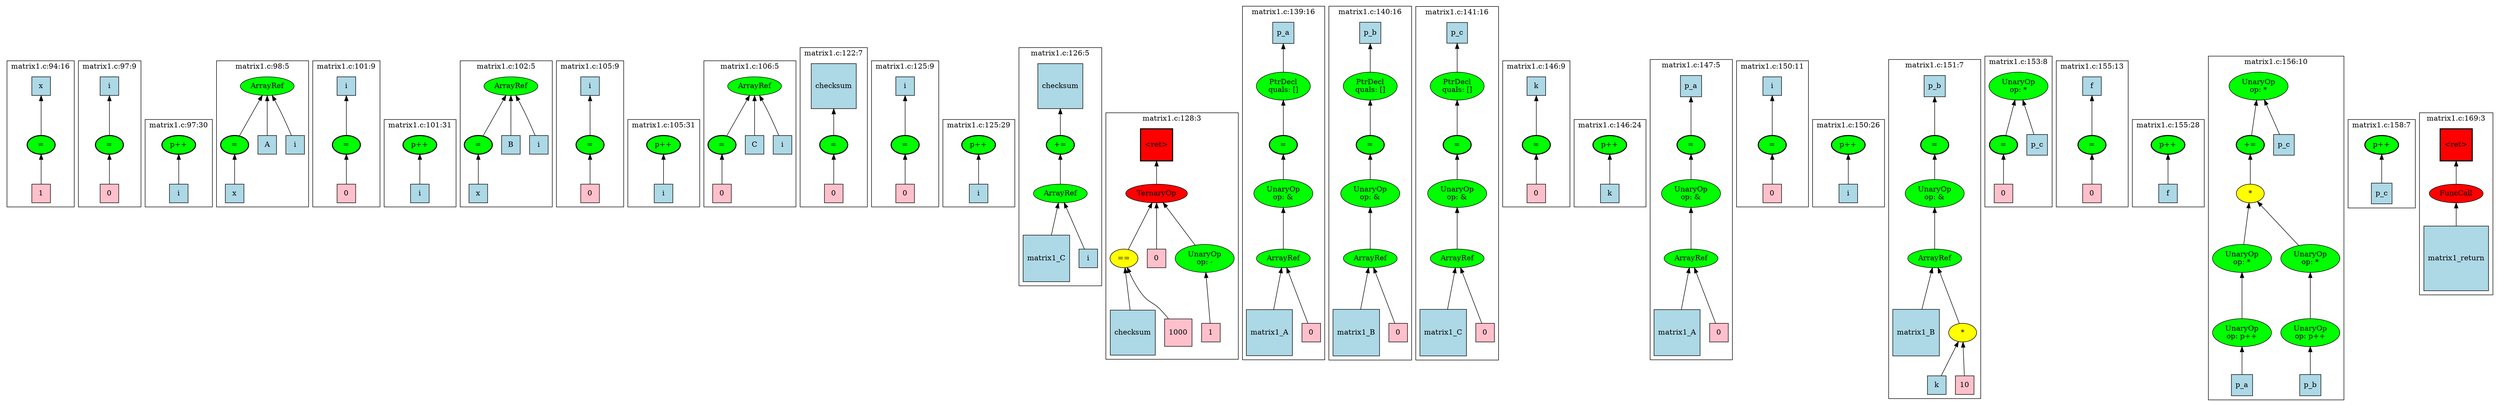strict graph "" {
	graph [bb="0,0,4185,696.74",
		newrank=true
	];
	node [label="\N"];
	{
		graph [rank=same,
			rankdir=LR
		];
		rank2	[height=0.5,
			label="",
			pos="0.5,448.24",
			style=invis,
			width=0.013889];
		86	[fillcolor=green,
			height=0.5,
			label="=",
			pos="62.5,448.24",
			style="filled,bold",
			width=0.75];
		rank2 -- 86	[pos="1.4688,448.24 12.753,448.24 24.038,448.24 35.322,448.24",
			style=invis];
		92	[fillcolor=green,
			height=0.5,
			label="=",
			pos="169.5,448.24",
			style="filled,bold",
			width=0.75];
		86 -- 92	[pos="89.668,448.24 107.24,448.24 124.8,448.24 142.37,448.24",
			style=invis];
		100	[fillcolor=green,
			height=0.5,
			label="p++",
			pos="278.5,448.24",
			style="filled,bold",
			width=0.75];
		92 -- 100	[pos="196.75,448.24 214.95,448.24 233.15,448.24 251.36,448.24",
			style=invis];
		102	[fillcolor=green,
			height=0.5,
			label="=",
			pos="373.5,448.24",
			style="filled,bold",
			width=0.75];
		100 -- 102	[pos="305.59,448.24 319.21,448.24 332.82,448.24 346.44,448.24",
			style=invis];
		109	[fillcolor=green,
			height=0.5,
			label="=",
			pos="576.5,448.24",
			style="filled,bold",
			width=0.75];
		102 -- 109	[pos="381.65,465.6 387.89,477.36 397.47,492.55 409.5,502.74 412.84,505.57 414.22,505.83 418.5,506.74 438.72,511.03 491.28,511.03 511.5,\
506.74 535.11,501.73 554.47,480.38 565.75,464.91",
			style=invis];
		117	[fillcolor=green,
			height=0.5,
			label="p++",
			pos="691.5,448.24",
			style="filled,bold",
			width=0.75];
		109 -- 117	[pos="603.9,448.24 624.09,448.24 644.28,448.24 664.47,448.24",
			style=invis];
		119	[fillcolor=green,
			height=0.5,
			label="=",
			pos="789.5,448.24",
			style="filled,bold",
			width=0.75];
		117 -- 119	[pos="718.68,448.24 733.25,448.24 747.82,448.24 762.39,448.24",
			style=invis];
		126	[fillcolor=green,
			height=0.5,
			label="=",
			pos="992.5,448.24",
			style="filled,bold",
			width=0.75];
		119 -- 126	[pos="797.65,465.6 803.89,477.36 813.47,492.55 825.5,502.74 828.84,505.57 830.22,505.83 834.5,506.74 854.72,511.03 907.28,511.03 927.5,\
506.74 951.11,501.73 970.47,480.38 981.75,464.91",
			style=invis];
		134	[fillcolor=green,
			height=0.5,
			label="p++",
			pos="1107.5,448.24",
			style="filled,bold",
			width=0.75];
		126 -- 134	[pos="1019.9,448.24 1040.1,448.24 1060.3,448.24 1080.5,448.24",
			style=invis];
		136	[fillcolor=green,
			height=0.5,
			label="=",
			pos="1205.5,448.24",
			style="filled,bold",
			width=0.75];
		134 -- 136	[pos="1134.7,448.24 1149.2,448.24 1163.8,448.24 1178.4,448.24",
			style=invis];
		170	[fillcolor=green,
			height=0.5,
			label="=",
			pos="1408.5,448.24",
			style="filled,bold",
			width=0.75];
		136 -- 170	[pos="1213.6,465.6 1219.9,477.36 1229.5,492.55 1241.5,502.74 1244.8,505.57 1246.2,505.83 1250.5,506.74 1270.7,511.03 1323.3,511.03 1343.5,\
506.74 1367.1,501.73 1386.5,480.38 1397.7,464.91",
			style=invis];
		176	[fillcolor=green,
			height=0.5,
			label="=",
			pos="1520.5,448.24",
			style="filled,bold",
			width=0.75];
		170 -- 176	[pos="1435.6,448.24 1454.9,448.24 1474.1,448.24 1493.3,448.24",
			style=invis];
		184	[fillcolor=green,
			height=0.5,
			label="p++",
			pos="1635.5,448.24",
			style="filled,bold",
			width=0.75];
		176 -- 184	[pos="1547.9,448.24 1568.1,448.24 1588.3,448.24 1608.5,448.24",
			style=invis];
		186	[fillcolor=green,
			height=0.5,
			label="+=",
			pos="1771.5,448.24",
			style="filled,bold",
			width=0.75];
		184 -- 186	[pos="1662.6,448.24 1689.8,448.24 1717,448.24 1744.3,448.24",
			style=invis];
		191	[fillcolor=red,
			height=0.65278,
			label="\<ret\>",
			pos="1950.5,448.24",
			shape=square,
			style="filled,bold",
			width=0.65278];
		186 -- 191	[pos="1798.8,448.24 1841.4,448.24 1884.1,448.24 1926.8,448.24",
			style=invis];
		210	[fillcolor=green,
			height=0.5,
			label="=",
			pos="2169.5,448.24",
			style="filled,bold",
			width=0.75];
		191 -- 210	[pos="1974,448.24 2030.1,448.24 2086.3,448.24 2142.4,448.24",
			style=invis];
		218	[fillcolor=green,
			height=0.5,
			label="=",
			pos="2323.5,448.24",
			style="filled,bold",
			width=0.75];
		210 -- 218	[pos="2196.6,448.24 2229.8,448.24 2263,448.24 2296.2,448.24",
			style=invis];
		226	[fillcolor=green,
			height=0.5,
			label="=",
			pos="2477.5,448.24",
			style="filled,bold",
			width=0.75];
		218 -- 226	[pos="2350.6,448.24 2383.8,448.24 2417,448.24 2450.2,448.24",
			style=invis];
		245	[fillcolor=green,
			height=0.5,
			label="=",
			pos="2610.5,448.24",
			style="filled,bold",
			width=0.75];
		226 -- 245	[pos="2504.5,448.24 2530.7,448.24 2557,448.24 2583.2,448.24",
			style=invis];
		251	[fillcolor=green,
			height=0.5,
			label="p++",
			pos="2725.5,448.24",
			style="filled,bold",
			width=0.75];
		245 -- 251	[pos="2637.9,448.24 2658.1,448.24 2678.3,448.24 2698.5,448.24",
			style=invis];
		254	[fillcolor=green,
			height=0.5,
			label="=",
			pos="2861.5,448.24",
			style="filled,bold",
			width=0.75];
		251 -- 254	[pos="2752.6,448.24 2779.8,448.24 2807,448.24 2834.3,448.24",
			style=invis];
		262	[fillcolor=green,
			height=0.5,
			label="=",
			pos="2997.5,448.24",
			style="filled,bold",
			width=0.75];
		254 -- 262	[pos="2888.6,448.24 2915.8,448.24 2943,448.24 2970.3,448.24",
			style=invis];
		268	[fillcolor=green,
			height=0.5,
			label="p++",
			pos="3115.5,448.24",
			style="filled,bold",
			width=0.75];
		262 -- 268	[pos="3024.7,448.24 3045.9,448.24 3067,448.24 3088.2,448.24",
			style=invis];
		271	[fillcolor=green,
			height=0.5,
			label="=",
			pos="3260.5,448.24",
			style="filled,bold",
			width=0.75];
		268 -- 271	[pos="3142.7,448.24 3172.9,448.24 3203.1,448.24 3233.3,448.24",
			style=invis];
		279	[fillcolor=green,
			height=0.5,
			label="=",
			pos="3385.5,448.24",
			style="filled,bold",
			width=0.75];
		271 -- 279	[pos="3287.8,448.24 3311.4,448.24 3334.9,448.24 3358.4,448.24",
			style=invis];
		285	[fillcolor=green,
			height=0.5,
			label="=",
			pos="3537.5,448.24",
			style="filled,bold",
			width=0.75];
		279 -- 285	[pos="3393.6,465.6 3399.9,477.36 3409.5,492.55 3421.5,502.74 3424.8,505.57 3426.2,505.83 3430.5,506.74 3447.5,510.34 3452.5,510.34 3469.5,\
506.74 3493.7,501.6 3514.1,480.28 3526,464.86",
			style=invis];
		291	[fillcolor=green,
			height=0.5,
			label="p++",
			pos="3655.5,448.24",
			style="filled,bold",
			width=0.75];
		285 -- 291	[pos="3564.7,448.24 3585.9,448.24 3607,448.24 3628.2,448.24",
			style=invis];
		293	[fillcolor=green,
			height=0.5,
			label="+=",
			pos="3788.5,448.24",
			style="filled,bold",
			width=0.75];
		291 -- 293	[pos="3682.5,448.24 3708.7,448.24 3735,448.24 3761.2,448.24",
			style=invis];
		303	[fillcolor=green,
			height=0.5,
			label="p++",
			pos="4001.5,448.24",
			style="filled,bold",
			width=0.75];
		293 -- 303	[pos="3796.6,465.6 3802.9,477.36 3812.5,492.55 3824.5,502.74 3827.8,505.57 3829.2,505.83 3833.5,506.74 3855.9,511.49 3914.1,511.49 3936.5,\
506.74 3960.1,501.73 3979.5,480.38 3990.7,464.91",
			style=invis];
		319	[fillcolor=red,
			height=0.65278,
			label="\<ret\>",
			pos="4118.5,448.24",
			shape=square,
			style="filled,bold",
			width=0.65278];
		303 -- 319	[pos="4028.9,448.24 4050.8,448.24 4072.8,448.24 4094.7,448.24",
			style=invis];
		end	[height=0.5,
			label="",
			pos="4184.5,448.24",
			style=invis,
			width=0.013889];
		319 -- end	[pos="4142.2,448.24 4156.1,448.24 4170,448.24 4183.8,448.24",
			style=invis];
	}
	subgraph cluster226 {
		graph [bb="2404.5,81.5,2550.5,688.24",
			label="matrix1.c:141:16",
			lheight=0.21,
			lp="2477.5,676.74",
			lwidth=1.31
		];
		226;
		230	[fillcolor=green,
			height=0.74639,
			label="UnaryOp
op: &",
			pos="2477.5,361.87",
			style=filled,
			width=1.316];
		226 -- 230	[dir=back,
			pos="s,2477.5,430.17 2477.5,419.97 2477.5,410 2477.5,398.76 2477.5,388.9"];
		231	[fillcolor=green,
			height=0.5,
			label=ArrayRef,
			pos="2477.5,250",
			style=filled,
			width=1.2277];
		230 -- 231	[dir=back,
			pos="s,2477.5,334.83 2477.5,324.71 2477.5,305.74 2477.5,283.37 2477.5,268.29"];
		232	[fillcolor=lightblue,
			height=1.0417,
			label=matrix1_C,
			pos="2450.5,127",
			shape=square,
			style=filled,
			width=1.0417];
		231 -- 232	[dir=back,
			pos="s,2473.7,231.92 2471.5,222.13 2467.7,205.22 2462.8,183.17 2458.7,164.67"];
		233	[fillcolor=pink,
			height=0.5,
			label=0,
			pos="2524.5,127",
			shape=square,
			style=filled,
			width=0.5];
		231 -- 233	[dir=back,
			pos="s,2484,232.18 2487.7,222.78 2496.8,199.22 2510,165.3 2517.9,145.07"];
		227	[fillcolor=green,
			height=0.74639,
			label="PtrDecl
quals: []",
			pos="2477.5,546.24",
			style=filled,
			width=1.2178];
		227 -- 226	[dir=back,
			pos="s,2477.5,519.26 2477.5,508.99 2477.5,494.41 2477.5,478.27 2477.5,466.45"];
		228	[fillcolor=lightblue,
			height=0.5,
			label=p_c,
			pos="2477.5,639.24",
			shape=square,
			style=filled,
			width=0.5];
		228 -- 227	[dir=back,
			pos="s,2477.5,621.12 2477.5,610.84 2477.5,598.92 2477.5,585 2477.5,573.24"];
	}
	subgraph cluster218 {
		graph [bb="2250.5,81.5,2396.5,688.74",
			label="matrix1.c:140:16",
			lheight=0.21,
			lp="2323.5,677.24",
			lwidth=1.31
		];
		218;
		222	[fillcolor=green,
			height=0.74639,
			label="UnaryOp
op: &",
			pos="2323.5,361.87",
			style=filled,
			width=1.316];
		218 -- 222	[dir=back,
			pos="s,2323.5,430.17 2323.5,419.97 2323.5,410 2323.5,398.76 2323.5,388.9"];
		223	[fillcolor=green,
			height=0.5,
			label=ArrayRef,
			pos="2323.5,250",
			style=filled,
			width=1.2277];
		222 -- 223	[dir=back,
			pos="s,2323.5,334.83 2323.5,324.71 2323.5,305.74 2323.5,283.37 2323.5,268.29"];
		224	[fillcolor=lightblue,
			height=1.0417,
			label=matrix1_B,
			pos="2296.5,127",
			shape=square,
			style=filled,
			width=1.0417];
		223 -- 224	[dir=back,
			pos="s,2319.7,231.92 2317.5,222.13 2313.7,205.22 2308.8,183.17 2304.7,164.67"];
		225	[fillcolor=pink,
			height=0.5,
			label=0,
			pos="2370.5,127",
			shape=square,
			style=filled,
			width=0.5];
		223 -- 225	[dir=back,
			pos="s,2330,232.18 2333.7,222.78 2342.8,199.22 2356,165.3 2363.9,145.07"];
		219	[fillcolor=green,
			height=0.74639,
			label="PtrDecl
quals: []",
			pos="2323.5,546.24",
			style=filled,
			width=1.2178];
		219 -- 218	[dir=back,
			pos="s,2323.5,519.26 2323.5,508.99 2323.5,494.41 2323.5,478.27 2323.5,466.45"];
		220	[fillcolor=lightblue,
			height=0.51389,
			label=p_b,
			pos="2323.5,639.24",
			shape=square,
			style=filled,
			width=0.51389];
		220 -- 219	[dir=back,
			pos="s,2323.5,620.69 2323.5,610.49 2323.5,598.68 2323.5,584.97 2323.5,573.35"];
	}
	subgraph cluster92 {
		graph [bb="121.5,335.87,218.5,595.24",
			label="matrix1.c:97:9",
			lheight=0.21,
			lp="170,583.74",
			lwidth=1.12
		];
		92;
		94	[fillcolor=pink,
			height=0.5,
			label=0,
			pos="169.5,361.87",
			shape=square,
			style=filled,
			width=0.5];
		92 -- 94	[dir=back,
			pos="s,169.5,430.17 169.5,419.78 169.5,406.65 169.5,391.35 169.5,379.92"];
		93	[fillcolor=lightblue,
			height=0.5,
			label=i,
			pos="169.5,546.24",
			shape=square,
			style=filled,
			width=0.5];
		93 -- 92	[dir=back,
			pos="s,169.5,528.08 169.5,517.85 169.5,501.23 169.5,480.54 169.5,466.25"];
	}
	subgraph cluster109 {
		graph [bb="524.5,335.87,628.5,595.24",
			label="matrix1.c:101:9",
			lheight=0.21,
			lp="576.5,583.74",
			lwidth=1.22
		];
		109;
		111	[fillcolor=pink,
			height=0.5,
			label=0,
			pos="576.5,361.87",
			shape=square,
			style=filled,
			width=0.5];
		109 -- 111	[dir=back,
			pos="s,576.5,430.17 576.5,419.78 576.5,406.65 576.5,391.35 576.5,379.92"];
		110	[fillcolor=lightblue,
			height=0.5,
			label=i,
			pos="576.5,546.24",
			shape=square,
			style=filled,
			width=0.5];
		110 -- 109	[dir=back,
			pos="s,576.5,528.08 576.5,517.85 576.5,501.23 576.5,480.54 576.5,466.25"];
	}
	subgraph cluster210 {
		graph [bb="2096.5,81,2242.5,688.24",
			label="matrix1.c:139:16",
			lheight=0.21,
			lp="2169.5,676.74",
			lwidth=1.31
		];
		210;
		214	[fillcolor=green,
			height=0.74639,
			label="UnaryOp
op: &",
			pos="2169.5,361.87",
			style=filled,
			width=1.316];
		210 -- 214	[dir=back,
			pos="s,2169.5,430.17 2169.5,419.97 2169.5,410 2169.5,398.76 2169.5,388.9"];
		215	[fillcolor=green,
			height=0.5,
			label=ArrayRef,
			pos="2169.5,250",
			style=filled,
			width=1.2277];
		214 -- 215	[dir=back,
			pos="s,2169.5,334.83 2169.5,324.71 2169.5,305.74 2169.5,283.37 2169.5,268.29"];
		216	[fillcolor=lightblue,
			height=1.0556,
			label=matrix1_A,
			pos="2142.5,127",
			shape=square,
			style=filled,
			width=1.0556];
		215 -- 216	[dir=back,
			pos="s,2165.7,231.92 2163.4,221.74 2159.7,205.03 2154.9,183.43 2150.8,165.17"];
		217	[fillcolor=pink,
			height=0.5,
			label=0,
			pos="2216.5,127",
			shape=square,
			style=filled,
			width=0.5];
		215 -- 217	[dir=back,
			pos="s,2176,232.18 2179.7,222.78 2188.8,199.22 2202,165.3 2209.9,145.07"];
		211	[fillcolor=green,
			height=0.74639,
			label="PtrDecl
quals: []",
			pos="2169.5,546.24",
			style=filled,
			width=1.2178];
		211 -- 210	[dir=back,
			pos="s,2169.5,519.26 2169.5,508.99 2169.5,494.41 2169.5,478.27 2169.5,466.45"];
		212	[fillcolor=lightblue,
			height=0.5,
			label=p_a,
			pos="2169.5,639.24",
			shape=square,
			style=filled,
			width=0.5];
		212 -- 211	[dir=back,
			pos="s,2169.5,621.12 2169.5,610.84 2169.5,598.92 2169.5,585 2169.5,573.24"];
	}
	subgraph cluster319 {
		graph [bb="4061.5,193,4175.5,502.74",
			label="matrix1.c:169:3",
			lheight=0.21,
			lp="4118.5,491.24",
			lwidth=1.22
		];
		319;
		320	[fillcolor=red,
			height=0.5,
			label=FuncCall,
			pos="4118.5,361.87",
			style=filled,
			width=1.1916];
		319 -- 320	[dir=back,
			pos="s,4118.5,424.63 4118.5,414.6 4118.5,402.77 4118.5,389.87 4118.5,379.92"];
		321	[fillcolor=lightblue,
			height=1.3611,
			label=matrix1_return,
			pos="4118.5,250",
			shape=square,
			style=filled,
			width=1.3611];
		320 -- 321	[dir=back,
			pos="s,4118.5,343.7 4118.5,333.63 4118.5,323.26 4118.5,311.1 4118.5,299.35"];
	}
	subgraph cluster303 {
		graph [bb="3949.5,335.87,4053.5,497.24",
			label="matrix1.c:158:7",
			lheight=0.21,
			lp="4001.5,485.74",
			lwidth=1.22
		];
		303;
		304	[fillcolor=lightblue,
			height=0.5,
			label=p_c,
			pos="4001.5,361.87",
			shape=square,
			style=filled,
			width=0.5];
		303 -- 304	[dir=back,
			pos="s,4001.5,430.17 4001.5,419.78 4001.5,406.65 4001.5,391.35 4001.5,379.92"];
	}
	subgraph cluster191 {
		graph [bb="1852.5,83.5,2088.5,502.74",
			label="matrix1.c:128:3",
			lheight=0.21,
			lp="1970.5,491.24",
			lwidth=1.22
		];
		191;
		192	[fillcolor=red,
			height=0.5,
			label=TernaryOp,
			pos="1950.5,361.87",
			style=filled,
			width=1.3721];
		191 -- 192	[dir=back,
			pos="s,1950.5,424.63 1950.5,414.6 1950.5,402.77 1950.5,389.87 1950.5,379.92"];
		193	[fillcolor=yellow,
			height=0.5,
			label="==",
			pos="1887.5,250",
			style=filled,
			width=0.75];
		192 -- 193	[dir=back,
			pos="s,1940.9,344.18 1935.9,335.44 1923.8,314.38 1907,285.09 1896.7,267.13"];
		196	[fillcolor=pink,
			height=0.5,
			label=0,
			pos="1950.5,250",
			shape=square,
			style=filled,
			width=0.5];
		192 -- 196	[dir=back,
			pos="s,1950.5,343.7 1950.5,333.69 1950.5,313.15 1950.5,285.58 1950.5,268.05"];
		197	[fillcolor=green,
			height=0.74639,
			label="UnaryOp
op: -",
			pos="2033.5,250",
			style=filled,
			width=1.316];
		192 -- 197	[dir=back,
			pos="s,1963.1,344.18 1969.4,335.82 1983.2,317.64 2001.6,293.17 2015.2,275.19"];
		194	[fillcolor=lightblue,
			height=0.98611,
			label=checksum,
			pos="1896.5,127",
			shape=square,
			style=filled,
			width=0.98611];
		193 -- 194	[dir=back,
			pos="s,1888.8,231.92 1889.5,221.86 1890.8,204.44 1892.5,181.67 1893.9,162.92"];
		195	[fillcolor=pink,
			height=0.61111,
			label=1000,
			pos="1972.5,127",
			shape=square,
			style=filled,
			width=0.61111];
		193 -- 195	[dir=back,
			pos="s,1897.3,233.1 1902.7,224.53 1909,214.63 1916.4,203.16 1923.5,193 1933.9,178.04 1946.3,161.66 1956,149.08"];
		198	[fillcolor=pink,
			height=0.5,
			label=1,
			pos="2033.5,127",
			shape=square,
			style=filled,
			width=0.5];
		197 -- 198	[dir=back,
			pos="s,2033.5,223.04 2033.5,212.89 2033.5,190.55 2033.5,162.89 2033.5,145.34"];
	}
	subgraph cluster86 {
		graph [bb="9.5,335.87,113.5,595.24",
			label="matrix1.c:94:16",
			lheight=0.21,
			lp="61.5,583.74",
			lwidth=1.22
		];
		86;
		89	[fillcolor=pink,
			height=0.5,
			label=1,
			pos="62.5,361.87",
			shape=square,
			style=filled,
			width=0.5];
		86 -- 89	[dir=back,
			pos="s,62.5,430.17 62.5,419.78 62.5,406.65 62.5,391.35 62.5,379.92"];
		87	[fillcolor=lightblue,
			height=0.5,
			label=x,
			pos="62.5,546.24",
			shape=square,
			style=filled,
			width=0.5];
		87 -- 86	[dir=back,
			pos="s,62.5,528.08 62.5,517.85 62.5,501.23 62.5,480.54 62.5,466.25"];
	}
	subgraph cluster119 {
		graph [bb="754.5,335.87,932.5,595.24",
			label="matrix1.c:102:5",
			lheight=0.21,
			lp="843.5,583.74",
			lwidth=1.22
		];
		119;
		123	[fillcolor=lightblue,
			height=0.5,
			label=x,
			pos="789.5,361.87",
			shape=square,
			style=filled,
			width=0.5];
		119 -- 123	[dir=back,
			pos="s,789.5,430.17 789.5,419.78 789.5,406.65 789.5,391.35 789.5,379.92"];
		120	[fillcolor=green,
			height=0.5,
			label=ArrayRef,
			pos="852.5,546.24",
			style=filled,
			width=1.2277];
		120 -- 119	[dir=back,
			pos="s,841.53,528.52 835.92,519.97 824.51,502.59 809.72,480.04 799.93,465.13"];
		121	[fillcolor=lightblue,
			height=0.5,
			label=B,
			pos="852.5,448.24",
			shape=square,
			style=filled,
			width=0.5];
		120 -- 121	[dir=back,
			pos="s,852.5,528.08 852.5,517.85 852.5,501.23 852.5,480.54 852.5,466.25"];
		122	[fillcolor=lightblue,
			height=0.5,
			label=i,
			pos="906.5,448.24",
			shape=square,
			style=filled,
			width=0.5];
		120 -- 122	[dir=back,
			pos="s,863.66,528.52 869.08,520.05 872.62,514.42 876.27,508.43 879.5,502.74 886.28,490.8 893.25,476.95 898.41,466.33"];
	}
	subgraph cluster293 {
		graph [bb="3718.5,8,3941.5,604.11",
			label="matrix1.c:156:10",
			lheight=0.21,
			lp="3830,592.61",
			lwidth=1.31
		];
		293;
		296	[fillcolor=yellow,
			height=0.5,
			label="*",
			pos="3788.5,361.87",
			style=filled,
			width=0.75];
		293 -- 296	[dir=back,
			pos="s,3788.5,430.17 3788.5,419.78 3788.5,406.65 3788.5,391.35 3788.5,379.92"];
		297	[fillcolor=green,
			height=0.74639,
			label="UnaryOp
op: *",
			pos="3773.5,250",
			style=filled,
			width=1.316];
		296 -- 297	[dir=back,
			pos="s,3786.2,343.7 3784.8,333.67 3782.4,316.37 3779.4,294.1 3777.1,277.04"];
		300	[fillcolor=green,
			height=0.74639,
			label="UnaryOp
op: *",
			pos="3886.5,250",
			style=filled,
			width=1.316];
		296 -- 300	[dir=back,
			pos="s,3801.7,346.05 3808.4,338.58 3825,319.92 3848.7,293.37 3865.6,274.4"];
		298	[fillcolor=green,
			height=0.74639,
			label="UnaryOp
op: p++",
			pos="3773.5,127",
			style=filled,
			width=1.316];
		297 -- 298	[dir=back,
			pos="s,3773.5,223.04 3773.5,212.95 3773.5,193.97 3773.5,171.13 3773.5,153.91"];
		301	[fillcolor=green,
			height=0.74639,
			label="UnaryOp
op: p++",
			pos="3886.5,127",
			style=filled,
			width=1.316];
		300 -- 301	[dir=back,
			pos="s,3886.5,223.04 3886.5,212.95 3886.5,193.97 3886.5,171.13 3886.5,153.91"];
		294	[fillcolor=green,
			height=0.74639,
			label="UnaryOp
op: *",
			pos="3804.5,546.24",
			style=filled,
			width=1.316];
		294 -- 293	[dir=back,
			pos="s,3800.2,519.26 3798.5,509.35 3796.1,494.55 3793.3,478.1 3791.3,466.16"];
		295	[fillcolor=lightblue,
			height=0.5,
			label=p_c,
			pos="3851.5,448.24",
			shape=square,
			style=filled,
			width=0.5];
		294 -- 295	[dir=back,
			pos="s,3816.7,520.27 3821.2,511.18 3828.6,496.06 3837,478.93 3843,466.52"];
		299	[fillcolor=lightblue,
			height=0.5,
			label=p_a,
			pos="3773.5,34.5",
			shape=square,
			style=filled,
			width=0.5];
		298 -- 299	[dir=back,
			pos="s,3773.5,99.824 3773.5,89.48 3773.5,76.791 3773.5,63.149 3773.5,52.754"];
		302	[fillcolor=lightblue,
			height=0.51389,
			label=p_b,
			pos="3886.5,34.5",
			shape=square,
			style=filled,
			width=0.51389];
		301 -- 302	[dir=back,
			pos="s,3886.5,99.824 3886.5,89.554 3886.5,76.955 3886.5,63.41 3886.5,53.03"];
	}
	subgraph cluster126 {
		graph [bb="940.5,335.87,1044.5,595.24",
			label="matrix1.c:105:9",
			lheight=0.21,
			lp="992.5,583.74",
			lwidth=1.22
		];
		126;
		128	[fillcolor=pink,
			height=0.5,
			label=0,
			pos="992.5,361.87",
			shape=square,
			style=filled,
			width=0.5];
		126 -- 128	[dir=back,
			pos="s,992.5,430.17 992.5,419.78 992.5,406.65 992.5,391.35 992.5,379.92"];
		127	[fillcolor=lightblue,
			height=0.5,
			label=i,
			pos="992.5,546.24",
			shape=square,
			style=filled,
			width=0.5];
		127 -- 126	[dir=back,
			pos="s,992.5,528.08 992.5,517.85 992.5,501.23 992.5,480.54 992.5,466.25"];
	}
	subgraph cluster102 {
		graph [bb="338.5,335.87,516.5,595.24",
			label="matrix1.c:98:5",
			lheight=0.21,
			lp="427.5,583.74",
			lwidth=1.12
		];
		102;
		106	[fillcolor=lightblue,
			height=0.5,
			label=x,
			pos="373.5,361.87",
			shape=square,
			style=filled,
			width=0.5];
		102 -- 106	[dir=back,
			pos="s,373.5,430.17 373.5,419.78 373.5,406.65 373.5,391.35 373.5,379.92"];
		103	[fillcolor=green,
			height=0.5,
			label=ArrayRef,
			pos="436.5,546.24",
			style=filled,
			width=1.2277];
		103 -- 102	[dir=back,
			pos="s,425.53,528.52 419.92,519.97 408.51,502.59 393.72,480.04 383.93,465.13"];
		104	[fillcolor=lightblue,
			height=0.5,
			label=A,
			pos="436.5,448.24",
			shape=square,
			style=filled,
			width=0.5];
		103 -- 104	[dir=back,
			pos="s,436.5,528.08 436.5,517.85 436.5,501.23 436.5,480.54 436.5,466.25"];
		105	[fillcolor=lightblue,
			height=0.5,
			label=i,
			pos="490.5,448.24",
			shape=square,
			style=filled,
			width=0.5];
		103 -- 105	[dir=back,
			pos="s,447.66,528.52 453.08,520.05 456.62,514.42 460.27,508.43 463.5,502.74 470.28,490.8 477.25,476.95 482.41,466.33"];
	}
	subgraph cluster291 {
		graph [bb="3600.5,335.87,3710.5,497.24",
			label="matrix1.c:155:28",
			lheight=0.21,
			lp="3655.5,485.74",
			lwidth=1.31
		];
		291;
		292	[fillcolor=lightblue,
			height=0.5,
			label=f,
			pos="3655.5,361.87",
			shape=square,
			style=filled,
			width=0.5];
		291 -- 292	[dir=back,
			pos="s,3655.5,430.17 3655.5,419.78 3655.5,406.65 3655.5,391.35 3655.5,379.92"];
	}
	subgraph cluster186 {
		graph [bb="1698.5,204.5,1844.5,612.74",
			label="matrix1.c:126:5",
			lheight=0.21,
			lp="1771.5,601.24",
			lwidth=1.22
		];
		186;
		188	[fillcolor=green,
			height=0.5,
			label=ArrayRef,
			pos="1771.5,361.87",
			style=filled,
			width=1.2277];
		186 -- 188	[dir=back,
			pos="s,1771.5,430.17 1771.5,419.78 1771.5,406.65 1771.5,391.35 1771.5,379.92"];
		189	[fillcolor=lightblue,
			height=1.0417,
			label=matrix1_C,
			pos="1744.5,250",
			shape=square,
			style=filled,
			width=1.0417];
		188 -- 189	[dir=back,
			pos="s,1767.3,343.7 1764.8,333.77 1761.4,319.84 1757.2,302.67 1753.5,287.59"];
		190	[fillcolor=lightblue,
			height=0.5,
			label=i,
			pos="1818.5,250",
			shape=square,
			style=filled,
			width=0.5];
		188 -- 190	[dir=back,
			pos="s,1778.8,343.7 1782.9,334.25 1791.7,313.65 1803.6,285.74 1811.2,268.05"];
		187	[fillcolor=lightblue,
			height=0.98611,
			label=checksum,
			pos="1771.5,546.24",
			shape=square,
			style=filled,
			width=0.98611];
		187 -- 186	[dir=back,
			pos="s,1771.5,510.58 1771.5,500.51 1771.5,488.36 1771.5,475.93 1771.5,466.35"];
	}
	subgraph cluster184 {
		graph [bb="1580.5,335.87,1690.5,497.24",
			label="matrix1.c:125:29",
			lheight=0.21,
			lp="1635.5,485.74",
			lwidth=1.31
		];
		184;
		185	[fillcolor=lightblue,
			height=0.5,
			label=i,
			pos="1635.5,361.87",
			shape=square,
			style=filled,
			width=0.5];
		184 -- 185	[dir=back,
			pos="s,1635.5,430.17 1635.5,419.78 1635.5,406.65 1635.5,391.35 1635.5,379.92"];
	}
	subgraph cluster285 {
		graph [bb="3482.5,335.87,3592.5,595.24",
			label="matrix1.c:155:13",
			lheight=0.21,
			lp="3537.5,583.74",
			lwidth=1.31
		];
		285;
		287	[fillcolor=pink,
			height=0.5,
			label=0,
			pos="3537.5,361.87",
			shape=square,
			style=filled,
			width=0.5];
		285 -- 287	[dir=back,
			pos="s,3537.5,430.17 3537.5,419.78 3537.5,406.65 3537.5,391.35 3537.5,379.92"];
		286	[fillcolor=lightblue,
			height=0.5,
			label=f,
			pos="3537.5,546.24",
			shape=square,
			style=filled,
			width=0.5];
		286 -- 285	[dir=back,
			pos="s,3537.5,528.08 3537.5,517.85 3537.5,501.23 3537.5,480.54 3537.5,466.25"];
	}
	subgraph cluster279 {
		graph [bb="3350.5,335.87,3474.5,604.11",
			label="matrix1.c:153:8",
			lheight=0.21,
			lp="3412.5,592.61",
			lwidth=1.22
		];
		279;
		282	[fillcolor=pink,
			height=0.5,
			label=0,
			pos="3385.5,361.87",
			shape=square,
			style=filled,
			width=0.5];
		279 -- 282	[dir=back,
			pos="s,3385.5,430.17 3385.5,419.78 3385.5,406.65 3385.5,391.35 3385.5,379.92"];
		280	[fillcolor=green,
			height=0.74639,
			label="UnaryOp
op: *",
			pos="3412.5,546.24",
			style=filled,
			width=1.316];
		280 -- 279	[dir=back,
			pos="s,3405.3,519.51 3402.5,509.59 3398.3,494.77 3393.7,478.25 3390.3,466.25"];
		281	[fillcolor=lightblue,
			height=0.5,
			label=p_c,
			pos="3448.5,448.24",
			shape=square,
			style=filled,
			width=0.5];
		280 -- 281	[dir=back,
			pos="s,3422.1,519.77 3425.6,510.26 3431.2,495.3 3437.5,478.52 3442.1,466.34"];
	}
	subgraph cluster117 {
		graph [bb="636.5,335.87,746.5,497.24",
			label="matrix1.c:101:31",
			lheight=0.21,
			lp="691.5,485.74",
			lwidth=1.31
		];
		117;
		118	[fillcolor=lightblue,
			height=0.5,
			label=i,
			pos="691.5,361.87",
			shape=square,
			style=filled,
			width=0.5];
		117 -- 118	[dir=back,
			pos="s,691.5,430.17 691.5,419.78 691.5,406.65 691.5,391.35 691.5,379.92"];
	}
	subgraph cluster176 {
		graph [bb="1468.5,335.87,1572.5,595.24",
			label="matrix1.c:125:9",
			lheight=0.21,
			lp="1520.5,583.74",
			lwidth=1.22
		];
		176;
		178	[fillcolor=pink,
			height=0.5,
			label=0,
			pos="1520.5,361.87",
			shape=square,
			style=filled,
			width=0.5];
		176 -- 178	[dir=back,
			pos="s,1520.5,430.17 1520.5,419.78 1520.5,406.65 1520.5,391.35 1520.5,379.92"];
		177	[fillcolor=lightblue,
			height=0.5,
			label=i,
			pos="1520.5,546.24",
			shape=square,
			style=filled,
			width=0.5];
		177 -- 176	[dir=back,
			pos="s,1520.5,528.08 1520.5,517.85 1520.5,501.23 1520.5,480.54 1520.5,466.25"];
	}
	subgraph cluster271 {
		graph [bb="3178.5,8.5,3342.5,595.74",
			label="matrix1.c:151:7",
			lheight=0.21,
			lp="3260.5,584.24",
			lwidth=1.22
		];
		271;
		273	[fillcolor=green,
			height=0.74639,
			label="UnaryOp
op: &",
			pos="3260.5,361.87",
			style=filled,
			width=1.316];
		271 -- 273	[dir=back,
			pos="s,3260.5,430.17 3260.5,419.97 3260.5,410 3260.5,398.76 3260.5,388.9"];
		274	[fillcolor=green,
			height=0.5,
			label=ArrayRef,
			pos="3260.5,250",
			style=filled,
			width=1.2277];
		273 -- 274	[dir=back,
			pos="s,3260.5,334.83 3260.5,324.71 3260.5,305.74 3260.5,283.37 3260.5,268.29"];
		275	[fillcolor=lightblue,
			height=1.0417,
			label=matrix1_B,
			pos="3224.5,127",
			shape=square,
			style=filled,
			width=1.0417];
		274 -- 275	[dir=back,
			pos="s,3255.4,231.92 3252.5,222.13 3247.5,205.22 3240.9,183.17 3235.4,164.67"];
		276	[fillcolor=yellow,
			height=0.5,
			label="*",
			pos="3307.5,127",
			style=filled,
			width=0.75];
		274 -- 276	[dir=back,
			pos="s,3267,232.18 3270.7,222.72 3279.9,199.01 3293.2,164.84 3301,144.68"];
		272	[fillcolor=lightblue,
			height=0.51389,
			label=p_b,
			pos="3260.5,546.24",
			shape=square,
			style=filled,
			width=0.51389];
		272 -- 271	[dir=back,
			pos="s,3260.5,527.63 3260.5,517.46 3260.5,500.97 3260.5,480.59 3260.5,466.41"];
		277	[fillcolor=lightblue,
			height=0.5,
			label=k,
			pos="3257.5,34.5",
			shape=square,
			style=filled,
			width=0.5];
		276 -- 277	[dir=back,
			pos="s,3298.6,109.82 3293.6,100.87 3285.2,85.557 3274.6,66.384 3267,52.772"];
		278	[fillcolor=pink,
			height=0.5,
			label=10,
			pos="3311.5,34.5",
			shape=square,
			style=filled,
			width=0.5];
		276 -- 278	[dir=back,
			pos="s,3308.3,108.98 3308.7,98.769 3309.4,83.827 3310.2,65.752 3310.7,52.754"];
	}
	subgraph cluster170 {
		graph [bb="1356.5,335.87,1460.5,612.74",
			label="matrix1.c:122:7",
			lheight=0.21,
			lp="1408.5,601.24",
			lwidth=1.22
		];
		170;
		173	[fillcolor=pink,
			height=0.5,
			label=0,
			pos="1408.5,361.87",
			shape=square,
			style=filled,
			width=0.5];
		170 -- 173	[dir=back,
			pos="s,1408.5,430.17 1408.5,419.78 1408.5,406.65 1408.5,391.35 1408.5,379.92"];
		171	[fillcolor=lightblue,
			height=0.98611,
			label=checksum,
			pos="1408.5,546.24",
			shape=square,
			style=filled,
			width=0.98611];
		171 -- 170	[dir=back,
			pos="s,1408.5,510.58 1408.5,500.51 1408.5,488.36 1408.5,475.93 1408.5,466.35"];
	}
	subgraph cluster268 {
		graph [bb="3060.5,335.87,3170.5,497.24",
			label="matrix1.c:150:26",
			lheight=0.21,
			lp="3115.5,485.74",
			lwidth=1.31
		];
		268;
		269	[fillcolor=lightblue,
			height=0.5,
			label=i,
			pos="3115.5,361.87",
			shape=square,
			style=filled,
			width=0.5];
		268 -- 269	[dir=back,
			pos="s,3115.5,430.17 3115.5,419.78 3115.5,406.65 3115.5,391.35 3115.5,379.92"];
	}
	subgraph cluster262 {
		graph [bb="2942.5,335.87,3052.5,595.24",
			label="matrix1.c:150:11",
			lheight=0.21,
			lp="2997.5,583.74",
			lwidth=1.31
		];
		262;
		264	[fillcolor=pink,
			height=0.5,
			label=0,
			pos="2997.5,361.87",
			shape=square,
			style=filled,
			width=0.5];
		262 -- 264	[dir=back,
			pos="s,2997.5,430.17 2997.5,419.78 2997.5,406.65 2997.5,391.35 2997.5,379.92"];
		263	[fillcolor=lightblue,
			height=0.5,
			label=i,
			pos="2997.5,546.24",
			shape=square,
			style=filled,
			width=0.5];
		263 -- 262	[dir=back,
			pos="s,2997.5,528.08 2997.5,517.85 2997.5,501.23 2997.5,480.54 2997.5,466.25"];
	}
	subgraph cluster254 {
		graph [bb="2788.5,81,2934.5,595.24",
			label="matrix1.c:147:5",
			lheight=0.21,
			lp="2861.5,583.74",
			lwidth=1.22
		];
		254;
		256	[fillcolor=green,
			height=0.74639,
			label="UnaryOp
op: &",
			pos="2861.5,361.87",
			style=filled,
			width=1.316];
		254 -- 256	[dir=back,
			pos="s,2861.5,430.17 2861.5,419.97 2861.5,410 2861.5,398.76 2861.5,388.9"];
		257	[fillcolor=green,
			height=0.5,
			label=ArrayRef,
			pos="2861.5,250",
			style=filled,
			width=1.2277];
		256 -- 257	[dir=back,
			pos="s,2861.5,334.83 2861.5,324.71 2861.5,305.74 2861.5,283.37 2861.5,268.29"];
		258	[fillcolor=lightblue,
			height=1.0556,
			label=matrix1_A,
			pos="2834.5,127",
			shape=square,
			style=filled,
			width=1.0556];
		257 -- 258	[dir=back,
			pos="s,2857.7,231.92 2855.4,221.74 2851.7,205.03 2846.9,183.43 2842.8,165.17"];
		259	[fillcolor=pink,
			height=0.5,
			label=0,
			pos="2908.5,127",
			shape=square,
			style=filled,
			width=0.5];
		257 -- 259	[dir=back,
			pos="s,2868,232.18 2871.7,222.78 2880.8,199.22 2894,165.3 2901.9,145.07"];
		255	[fillcolor=lightblue,
			height=0.5,
			label=p_a,
			pos="2861.5,546.24",
			shape=square,
			style=filled,
			width=0.5];
		255 -- 254	[dir=back,
			pos="s,2861.5,528.08 2861.5,517.85 2861.5,501.23 2861.5,480.54 2861.5,466.25"];
	}
	subgraph cluster100 {
		graph [bb="226.5,335.87,330.5,497.24",
			label="matrix1.c:97:30",
			lheight=0.21,
			lp="278.5,485.74",
			lwidth=1.22
		];
		100;
		101	[fillcolor=lightblue,
			height=0.5,
			label=i,
			pos="278.5,361.87",
			shape=square,
			style=filled,
			width=0.5];
		100 -- 101	[dir=back,
			pos="s,278.5,430.17 278.5,419.78 278.5,406.65 278.5,391.35 278.5,379.92"];
	}
	subgraph cluster251 {
		graph [bb="2670.5,335.87,2780.5,497.24",
			label="matrix1.c:146:24",
			lheight=0.21,
			lp="2725.5,485.74",
			lwidth=1.31
		];
		251;
		252	[fillcolor=lightblue,
			height=0.5,
			label=k,
			pos="2725.5,361.87",
			shape=square,
			style=filled,
			width=0.5];
		251 -- 252	[dir=back,
			pos="s,2725.5,430.17 2725.5,419.78 2725.5,406.65 2725.5,391.35 2725.5,379.92"];
	}
	subgraph cluster245 {
		graph [bb="2558.5,335.87,2662.5,595.24",
			label="matrix1.c:146:9",
			lheight=0.21,
			lp="2610.5,583.74",
			lwidth=1.22
		];
		245;
		247	[fillcolor=pink,
			height=0.5,
			label=0,
			pos="2610.5,361.87",
			shape=square,
			style=filled,
			width=0.5];
		245 -- 247	[dir=back,
			pos="s,2610.5,430.17 2610.5,419.78 2610.5,406.65 2610.5,391.35 2610.5,379.92"];
		246	[fillcolor=lightblue,
			height=0.5,
			label=k,
			pos="2610.5,546.24",
			shape=square,
			style=filled,
			width=0.5];
		246 -- 245	[dir=back,
			pos="s,2610.5,528.08 2610.5,517.85 2610.5,501.23 2610.5,480.54 2610.5,466.25"];
	}
	subgraph cluster136 {
		graph [bb="1170.5,335.87,1348.5,595.24",
			label="matrix1.c:106:5",
			lheight=0.21,
			lp="1259.5,583.74",
			lwidth=1.22
		];
		136;
		140	[fillcolor=pink,
			height=0.5,
			label=0,
			pos="1205.5,361.87",
			shape=square,
			style=filled,
			width=0.5];
		136 -- 140	[dir=back,
			pos="s,1205.5,430.17 1205.5,419.78 1205.5,406.65 1205.5,391.35 1205.5,379.92"];
		137	[fillcolor=green,
			height=0.5,
			label=ArrayRef,
			pos="1268.5,546.24",
			style=filled,
			width=1.2277];
		137 -- 136	[dir=back,
			pos="s,1257.5,528.52 1251.9,519.97 1240.5,502.59 1225.7,480.04 1215.9,465.13"];
		138	[fillcolor=lightblue,
			height=0.5,
			label=C,
			pos="1268.5,448.24",
			shape=square,
			style=filled,
			width=0.5];
		137 -- 138	[dir=back,
			pos="s,1268.5,528.08 1268.5,517.85 1268.5,501.23 1268.5,480.54 1268.5,466.25"];
		139	[fillcolor=lightblue,
			height=0.5,
			label=i,
			pos="1322.5,448.24",
			shape=square,
			style=filled,
			width=0.5];
		137 -- 139	[dir=back,
			pos="s,1279.7,528.52 1285.1,520.05 1288.6,514.42 1292.3,508.43 1295.5,502.74 1302.3,490.8 1309.3,476.95 1314.4,466.33"];
	}
	subgraph cluster134 {
		graph [bb="1052.5,335.87,1162.5,497.24",
			label="matrix1.c:105:31",
			lheight=0.21,
			lp="1107.5,485.74",
			lwidth=1.31
		];
		134;
		135	[fillcolor=lightblue,
			height=0.5,
			label=i,
			pos="1107.5,361.87",
			shape=square,
			style=filled,
			width=0.5];
		134 -- 135	[dir=back,
			pos="s,1107.5,430.17 1107.5,419.78 1107.5,406.65 1107.5,391.35 1107.5,379.92"];
	}
	rank1	[height=0.5,
		label="",
		pos="0.5,546.24",
		style=invis,
		width=0.013889];
	rank1 -- rank2	[pos="0.5,528.08 0.5,510.6 0.5,483.67 0.5,466.25",
		style=invis];
}
